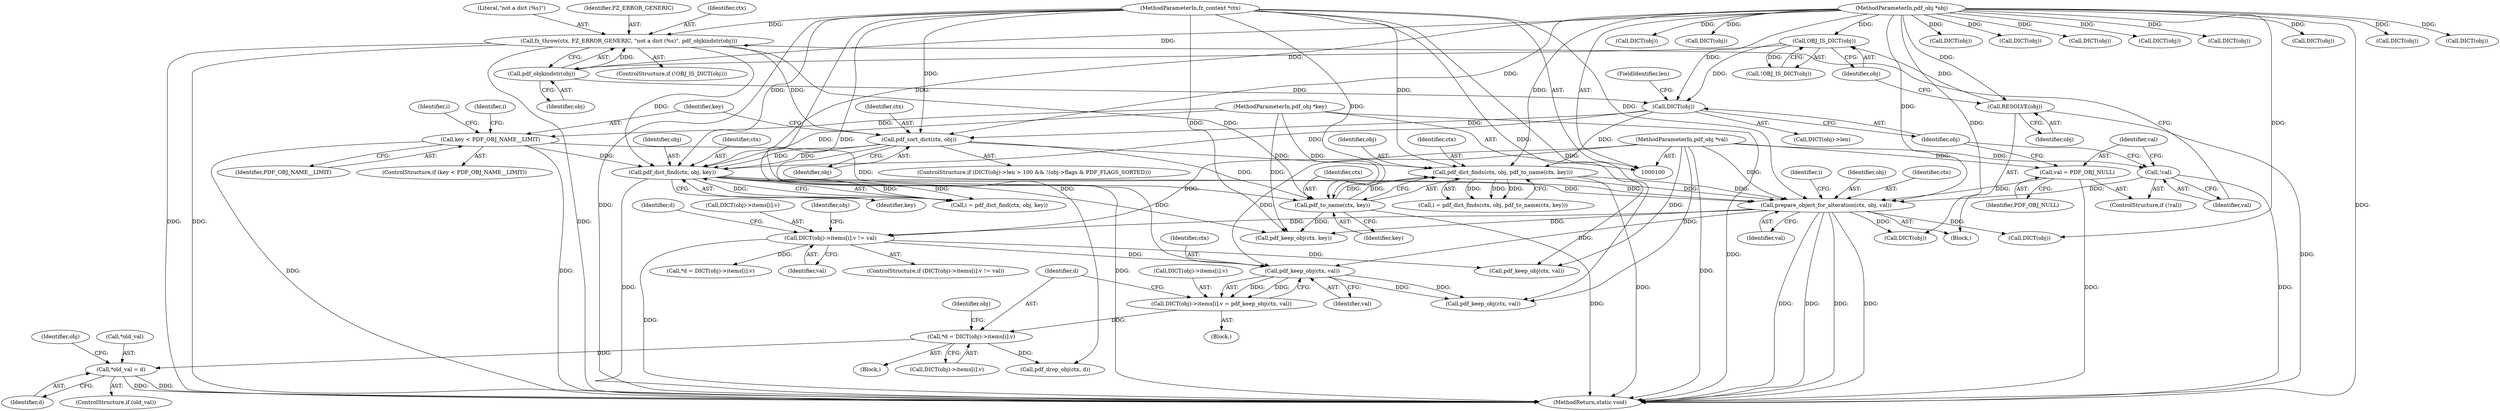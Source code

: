 digraph "0_ghostscript_1e03c06456d997435019fb3526fa2d4be7dbc6ec@pointer" {
"1000245" [label="(Call,*old_val = d)"];
"1000221" [label="(Call,*d = DICT(obj)->items[i].v)"];
"1000207" [label="(Call,DICT(obj)->items[i].v = pdf_keep_obj(ctx, val))"];
"1000216" [label="(Call,pdf_keep_obj(ctx, val))"];
"1000168" [label="(Call,prepare_object_for_alteration(ctx, obj, val))"];
"1000155" [label="(Call,pdf_dict_find(ctx, obj, key))"];
"1000120" [label="(Call,fz_throw(ctx, FZ_ERROR_GENERIC, \"not a dict (%s)\", pdf_objkindstr(obj)))"];
"1000101" [label="(MethodParameterIn,fz_context *ctx)"];
"1000124" [label="(Call,pdf_objkindstr(obj))"];
"1000118" [label="(Call,OBJ_IS_DICT(obj))"];
"1000114" [label="(Call,RESOLVE(obj))"];
"1000102" [label="(MethodParameterIn,pdf_obj *obj)"];
"1000146" [label="(Call,pdf_sort_dict(ctx, obj))"];
"1000136" [label="(Call,DICT(obj))"];
"1000150" [label="(Call,key < PDF_OBJ_NAME__LIMIT)"];
"1000103" [label="(MethodParameterIn,pdf_obj *key)"];
"1000162" [label="(Call,pdf_dict_finds(ctx, obj, pdf_to_name(ctx, key)))"];
"1000165" [label="(Call,pdf_to_name(ctx, key))"];
"1000129" [label="(Call,val = PDF_OBJ_NULL)"];
"1000104" [label="(MethodParameterIn,pdf_obj *val)"];
"1000127" [label="(Call,!val)"];
"1000185" [label="(Call,DICT(obj)->items[i].v != val)"];
"1000243" [label="(ControlStructure,if (old_val))"];
"1000128" [label="(Identifier,val)"];
"1000258" [label="(Call,DICT(obj))"];
"1000151" [label="(Identifier,key)"];
"1000186" [label="(Call,DICT(obj)->items[i].v)"];
"1000137" [label="(Identifier,obj)"];
"1000301" [label="(Call,pdf_keep_obj(ctx, val))"];
"1000117" [label="(Call,!OBJ_IS_DICT(obj))"];
"1000219" [label="(Block,)"];
"1000156" [label="(Identifier,ctx)"];
"1000118" [label="(Call,OBJ_IS_DICT(obj))"];
"1000146" [label="(Call,pdf_sort_dict(ctx, obj))"];
"1000124" [label="(Call,pdf_objkindstr(obj))"];
"1000211" [label="(Call,DICT(obj))"];
"1000217" [label="(Identifier,ctx)"];
"1000240" [label="(Call,pdf_keep_obj(ctx, val))"];
"1000162" [label="(Call,pdf_dict_finds(ctx, obj, pdf_to_name(ctx, key)))"];
"1000116" [label="(ControlStructure,if (!OBJ_IS_DICT(obj)))"];
"1000195" [label="(Block,)"];
"1000115" [label="(Identifier,obj)"];
"1000154" [label="(Identifier,i)"];
"1000306" [label="(Call,DICT(obj))"];
"1000170" [label="(Identifier,obj)"];
"1000114" [label="(Call,RESOLVE(obj))"];
"1000132" [label="(ControlStructure,if (DICT(obj)->len > 100 && !(obj->flags & PDF_FLAGS_SORTED)))"];
"1000236" [label="(Identifier,obj)"];
"1000123" [label="(Literal,\"not a dict (%s)\")"];
"1000126" [label="(ControlStructure,if (!val))"];
"1000167" [label="(Identifier,key)"];
"1000248" [label="(Identifier,d)"];
"1000171" [label="(Identifier,val)"];
"1000189" [label="(Call,DICT(obj))"];
"1000120" [label="(Call,fz_throw(ctx, FZ_ERROR_GENERIC, \"not a dict (%s)\", pdf_objkindstr(obj)))"];
"1000161" [label="(Identifier,i)"];
"1000164" [label="(Identifier,obj)"];
"1000119" [label="(Identifier,obj)"];
"1000136" [label="(Call,DICT(obj))"];
"1000309" [label="(MethodReturn,static void)"];
"1000216" [label="(Call,pdf_keep_obj(ctx, val))"];
"1000169" [label="(Identifier,ctx)"];
"1000160" [label="(Call,i = pdf_dict_finds(ctx, obj, pdf_to_name(ctx, key)))"];
"1000245" [label="(Call,*old_val = d)"];
"1000168" [label="(Call,prepare_object_for_alteration(ctx, obj, val))"];
"1000102" [label="(MethodParameterIn,pdf_obj *obj)"];
"1000149" [label="(ControlStructure,if (key < PDF_OBJ_NAME__LIMIT))"];
"1000226" [label="(Call,DICT(obj))"];
"1000296" [label="(Call,DICT(obj))"];
"1000285" [label="(Identifier,obj)"];
"1000175" [label="(Identifier,i)"];
"1000250" [label="(Call,pdf_drop_obj(ctx, d))"];
"1000122" [label="(Identifier,FZ_ERROR_GENERIC)"];
"1000130" [label="(Identifier,val)"];
"1000222" [label="(Identifier,d)"];
"1000155" [label="(Call,pdf_dict_find(ctx, obj, key))"];
"1000157" [label="(Identifier,obj)"];
"1000104" [label="(MethodParameterIn,pdf_obj *val)"];
"1000101" [label="(MethodParameterIn,fz_context *ctx)"];
"1000148" [label="(Identifier,obj)"];
"1000147" [label="(Identifier,ctx)"];
"1000289" [label="(Call,pdf_keep_obj(ctx, key))"];
"1000153" [label="(Call,i = pdf_dict_find(ctx, obj, key))"];
"1000131" [label="(Identifier,PDF_OBJ_NULL)"];
"1000127" [label="(Call,!val)"];
"1000103" [label="(MethodParameterIn,pdf_obj *key)"];
"1000106" [label="(Block,)"];
"1000274" [label="(Call,DICT(obj))"];
"1000152" [label="(Identifier,PDF_OBJ_NAME__LIMIT)"];
"1000150" [label="(Call,key < PDF_OBJ_NAME__LIMIT)"];
"1000259" [label="(Identifier,obj)"];
"1000158" [label="(Identifier,key)"];
"1000208" [label="(Call,DICT(obj)->items[i].v)"];
"1000121" [label="(Identifier,ctx)"];
"1000197" [label="(Call,*d = DICT(obj)->items[i].v)"];
"1000166" [label="(Identifier,ctx)"];
"1000198" [label="(Identifier,d)"];
"1000221" [label="(Call,*d = DICT(obj)->items[i].v)"];
"1000246" [label="(Call,*old_val)"];
"1000267" [label="(Call,DICT(obj))"];
"1000223" [label="(Call,DICT(obj)->items[i].v)"];
"1000194" [label="(Identifier,val)"];
"1000180" [label="(Call,DICT(obj))"];
"1000284" [label="(Call,DICT(obj))"];
"1000165" [label="(Call,pdf_to_name(ctx, key))"];
"1000184" [label="(ControlStructure,if (DICT(obj)->items[i].v != val))"];
"1000138" [label="(FieldIdentifier,len)"];
"1000135" [label="(Call,DICT(obj)->len)"];
"1000129" [label="(Call,val = PDF_OBJ_NULL)"];
"1000207" [label="(Call,DICT(obj)->items[i].v = pdf_keep_obj(ctx, val))"];
"1000125" [label="(Identifier,obj)"];
"1000163" [label="(Identifier,ctx)"];
"1000235" [label="(Call,DICT(obj))"];
"1000202" [label="(Call,DICT(obj))"];
"1000218" [label="(Identifier,val)"];
"1000185" [label="(Call,DICT(obj)->items[i].v != val)"];
"1000245" -> "1000243"  [label="AST: "];
"1000245" -> "1000248"  [label="CFG: "];
"1000246" -> "1000245"  [label="AST: "];
"1000248" -> "1000245"  [label="AST: "];
"1000285" -> "1000245"  [label="CFG: "];
"1000245" -> "1000309"  [label="DDG: "];
"1000245" -> "1000309"  [label="DDG: "];
"1000221" -> "1000245"  [label="DDG: "];
"1000221" -> "1000219"  [label="AST: "];
"1000221" -> "1000223"  [label="CFG: "];
"1000222" -> "1000221"  [label="AST: "];
"1000223" -> "1000221"  [label="AST: "];
"1000236" -> "1000221"  [label="CFG: "];
"1000207" -> "1000221"  [label="DDG: "];
"1000221" -> "1000250"  [label="DDG: "];
"1000207" -> "1000195"  [label="AST: "];
"1000207" -> "1000216"  [label="CFG: "];
"1000208" -> "1000207"  [label="AST: "];
"1000216" -> "1000207"  [label="AST: "];
"1000222" -> "1000207"  [label="CFG: "];
"1000216" -> "1000207"  [label="DDG: "];
"1000216" -> "1000207"  [label="DDG: "];
"1000216" -> "1000218"  [label="CFG: "];
"1000217" -> "1000216"  [label="AST: "];
"1000218" -> "1000216"  [label="AST: "];
"1000168" -> "1000216"  [label="DDG: "];
"1000101" -> "1000216"  [label="DDG: "];
"1000185" -> "1000216"  [label="DDG: "];
"1000104" -> "1000216"  [label="DDG: "];
"1000216" -> "1000240"  [label="DDG: "];
"1000216" -> "1000240"  [label="DDG: "];
"1000168" -> "1000106"  [label="AST: "];
"1000168" -> "1000171"  [label="CFG: "];
"1000169" -> "1000168"  [label="AST: "];
"1000170" -> "1000168"  [label="AST: "];
"1000171" -> "1000168"  [label="AST: "];
"1000175" -> "1000168"  [label="CFG: "];
"1000168" -> "1000309"  [label="DDG: "];
"1000168" -> "1000309"  [label="DDG: "];
"1000168" -> "1000309"  [label="DDG: "];
"1000168" -> "1000309"  [label="DDG: "];
"1000155" -> "1000168"  [label="DDG: "];
"1000155" -> "1000168"  [label="DDG: "];
"1000162" -> "1000168"  [label="DDG: "];
"1000162" -> "1000168"  [label="DDG: "];
"1000101" -> "1000168"  [label="DDG: "];
"1000102" -> "1000168"  [label="DDG: "];
"1000129" -> "1000168"  [label="DDG: "];
"1000127" -> "1000168"  [label="DDG: "];
"1000104" -> "1000168"  [label="DDG: "];
"1000168" -> "1000180"  [label="DDG: "];
"1000168" -> "1000189"  [label="DDG: "];
"1000168" -> "1000185"  [label="DDG: "];
"1000168" -> "1000289"  [label="DDG: "];
"1000155" -> "1000153"  [label="AST: "];
"1000155" -> "1000158"  [label="CFG: "];
"1000156" -> "1000155"  [label="AST: "];
"1000157" -> "1000155"  [label="AST: "];
"1000158" -> "1000155"  [label="AST: "];
"1000153" -> "1000155"  [label="CFG: "];
"1000155" -> "1000309"  [label="DDG: "];
"1000155" -> "1000153"  [label="DDG: "];
"1000155" -> "1000153"  [label="DDG: "];
"1000155" -> "1000153"  [label="DDG: "];
"1000120" -> "1000155"  [label="DDG: "];
"1000146" -> "1000155"  [label="DDG: "];
"1000146" -> "1000155"  [label="DDG: "];
"1000101" -> "1000155"  [label="DDG: "];
"1000136" -> "1000155"  [label="DDG: "];
"1000102" -> "1000155"  [label="DDG: "];
"1000150" -> "1000155"  [label="DDG: "];
"1000103" -> "1000155"  [label="DDG: "];
"1000155" -> "1000289"  [label="DDG: "];
"1000120" -> "1000116"  [label="AST: "];
"1000120" -> "1000124"  [label="CFG: "];
"1000121" -> "1000120"  [label="AST: "];
"1000122" -> "1000120"  [label="AST: "];
"1000123" -> "1000120"  [label="AST: "];
"1000124" -> "1000120"  [label="AST: "];
"1000128" -> "1000120"  [label="CFG: "];
"1000120" -> "1000309"  [label="DDG: "];
"1000120" -> "1000309"  [label="DDG: "];
"1000120" -> "1000309"  [label="DDG: "];
"1000101" -> "1000120"  [label="DDG: "];
"1000124" -> "1000120"  [label="DDG: "];
"1000120" -> "1000146"  [label="DDG: "];
"1000120" -> "1000165"  [label="DDG: "];
"1000101" -> "1000100"  [label="AST: "];
"1000101" -> "1000309"  [label="DDG: "];
"1000101" -> "1000146"  [label="DDG: "];
"1000101" -> "1000162"  [label="DDG: "];
"1000101" -> "1000165"  [label="DDG: "];
"1000101" -> "1000240"  [label="DDG: "];
"1000101" -> "1000250"  [label="DDG: "];
"1000101" -> "1000289"  [label="DDG: "];
"1000101" -> "1000301"  [label="DDG: "];
"1000124" -> "1000125"  [label="CFG: "];
"1000125" -> "1000124"  [label="AST: "];
"1000118" -> "1000124"  [label="DDG: "];
"1000102" -> "1000124"  [label="DDG: "];
"1000124" -> "1000136"  [label="DDG: "];
"1000118" -> "1000117"  [label="AST: "];
"1000118" -> "1000119"  [label="CFG: "];
"1000119" -> "1000118"  [label="AST: "];
"1000117" -> "1000118"  [label="CFG: "];
"1000118" -> "1000117"  [label="DDG: "];
"1000114" -> "1000118"  [label="DDG: "];
"1000102" -> "1000118"  [label="DDG: "];
"1000118" -> "1000136"  [label="DDG: "];
"1000114" -> "1000106"  [label="AST: "];
"1000114" -> "1000115"  [label="CFG: "];
"1000115" -> "1000114"  [label="AST: "];
"1000119" -> "1000114"  [label="CFG: "];
"1000114" -> "1000309"  [label="DDG: "];
"1000102" -> "1000114"  [label="DDG: "];
"1000102" -> "1000100"  [label="AST: "];
"1000102" -> "1000309"  [label="DDG: "];
"1000102" -> "1000136"  [label="DDG: "];
"1000102" -> "1000146"  [label="DDG: "];
"1000102" -> "1000162"  [label="DDG: "];
"1000102" -> "1000180"  [label="DDG: "];
"1000102" -> "1000189"  [label="DDG: "];
"1000102" -> "1000202"  [label="DDG: "];
"1000102" -> "1000211"  [label="DDG: "];
"1000102" -> "1000226"  [label="DDG: "];
"1000102" -> "1000235"  [label="DDG: "];
"1000102" -> "1000258"  [label="DDG: "];
"1000102" -> "1000267"  [label="DDG: "];
"1000102" -> "1000274"  [label="DDG: "];
"1000102" -> "1000284"  [label="DDG: "];
"1000102" -> "1000296"  [label="DDG: "];
"1000102" -> "1000306"  [label="DDG: "];
"1000146" -> "1000132"  [label="AST: "];
"1000146" -> "1000148"  [label="CFG: "];
"1000147" -> "1000146"  [label="AST: "];
"1000148" -> "1000146"  [label="AST: "];
"1000151" -> "1000146"  [label="CFG: "];
"1000146" -> "1000309"  [label="DDG: "];
"1000136" -> "1000146"  [label="DDG: "];
"1000146" -> "1000162"  [label="DDG: "];
"1000146" -> "1000165"  [label="DDG: "];
"1000136" -> "1000135"  [label="AST: "];
"1000136" -> "1000137"  [label="CFG: "];
"1000137" -> "1000136"  [label="AST: "];
"1000138" -> "1000136"  [label="CFG: "];
"1000136" -> "1000162"  [label="DDG: "];
"1000150" -> "1000149"  [label="AST: "];
"1000150" -> "1000152"  [label="CFG: "];
"1000151" -> "1000150"  [label="AST: "];
"1000152" -> "1000150"  [label="AST: "];
"1000154" -> "1000150"  [label="CFG: "];
"1000161" -> "1000150"  [label="CFG: "];
"1000150" -> "1000309"  [label="DDG: "];
"1000150" -> "1000309"  [label="DDG: "];
"1000103" -> "1000150"  [label="DDG: "];
"1000150" -> "1000165"  [label="DDG: "];
"1000103" -> "1000100"  [label="AST: "];
"1000103" -> "1000309"  [label="DDG: "];
"1000103" -> "1000165"  [label="DDG: "];
"1000103" -> "1000289"  [label="DDG: "];
"1000162" -> "1000160"  [label="AST: "];
"1000162" -> "1000165"  [label="CFG: "];
"1000163" -> "1000162"  [label="AST: "];
"1000164" -> "1000162"  [label="AST: "];
"1000165" -> "1000162"  [label="AST: "];
"1000160" -> "1000162"  [label="CFG: "];
"1000162" -> "1000309"  [label="DDG: "];
"1000162" -> "1000160"  [label="DDG: "];
"1000162" -> "1000160"  [label="DDG: "];
"1000162" -> "1000160"  [label="DDG: "];
"1000165" -> "1000162"  [label="DDG: "];
"1000165" -> "1000162"  [label="DDG: "];
"1000165" -> "1000167"  [label="CFG: "];
"1000166" -> "1000165"  [label="AST: "];
"1000167" -> "1000165"  [label="AST: "];
"1000165" -> "1000309"  [label="DDG: "];
"1000165" -> "1000289"  [label="DDG: "];
"1000129" -> "1000126"  [label="AST: "];
"1000129" -> "1000131"  [label="CFG: "];
"1000130" -> "1000129"  [label="AST: "];
"1000131" -> "1000129"  [label="AST: "];
"1000137" -> "1000129"  [label="CFG: "];
"1000129" -> "1000309"  [label="DDG: "];
"1000104" -> "1000129"  [label="DDG: "];
"1000104" -> "1000100"  [label="AST: "];
"1000104" -> "1000309"  [label="DDG: "];
"1000104" -> "1000127"  [label="DDG: "];
"1000104" -> "1000185"  [label="DDG: "];
"1000104" -> "1000240"  [label="DDG: "];
"1000104" -> "1000301"  [label="DDG: "];
"1000127" -> "1000126"  [label="AST: "];
"1000127" -> "1000128"  [label="CFG: "];
"1000128" -> "1000127"  [label="AST: "];
"1000130" -> "1000127"  [label="CFG: "];
"1000137" -> "1000127"  [label="CFG: "];
"1000127" -> "1000309"  [label="DDG: "];
"1000185" -> "1000184"  [label="AST: "];
"1000185" -> "1000194"  [label="CFG: "];
"1000186" -> "1000185"  [label="AST: "];
"1000194" -> "1000185"  [label="AST: "];
"1000198" -> "1000185"  [label="CFG: "];
"1000259" -> "1000185"  [label="CFG: "];
"1000185" -> "1000309"  [label="DDG: "];
"1000185" -> "1000197"  [label="DDG: "];
"1000185" -> "1000301"  [label="DDG: "];
}
